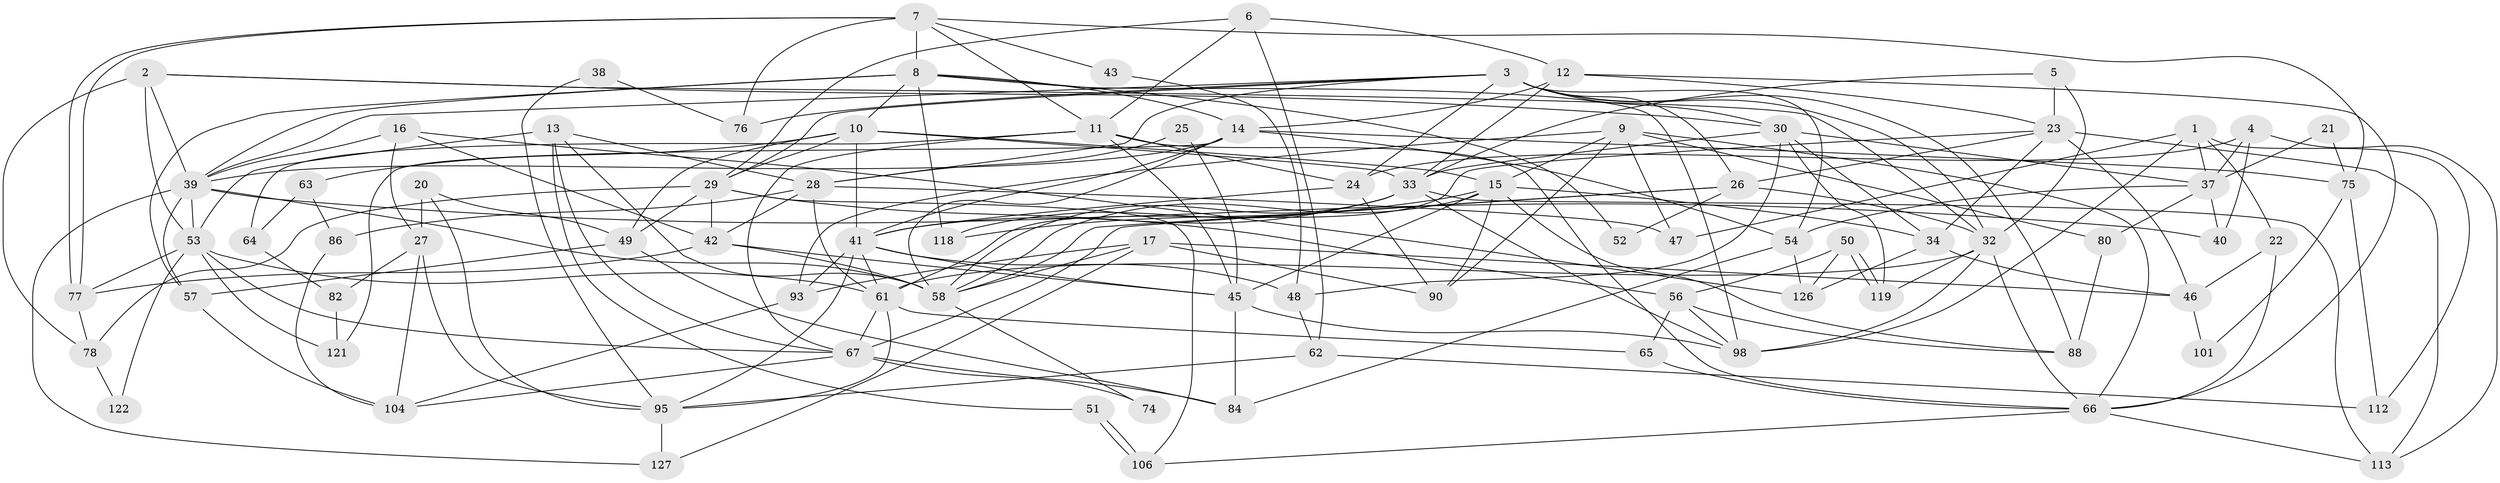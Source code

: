 // Generated by graph-tools (version 1.1) at 2025/24/03/03/25 07:24:04]
// undirected, 83 vertices, 206 edges
graph export_dot {
graph [start="1"]
  node [color=gray90,style=filled];
  1 [super="+102"];
  2 [super="+85"];
  3 [super="+60"];
  4;
  5 [super="+99"];
  6;
  7 [super="+114"];
  8 [super="+73"];
  9 [super="+97"];
  10 [super="+36"];
  11 [super="+55"];
  12;
  13 [super="+115"];
  14 [super="+70"];
  15 [super="+18"];
  16 [super="+116"];
  17 [super="+19"];
  20;
  21;
  22;
  23 [super="+59"];
  24;
  25;
  26 [super="+31"];
  27 [super="+92"];
  28 [super="+109"];
  29 [super="+35"];
  30 [super="+120"];
  32 [super="+69"];
  33 [super="+71"];
  34 [super="+44"];
  37 [super="+89"];
  38;
  39 [super="+105"];
  40;
  41 [super="+72"];
  42;
  43;
  45 [super="+124"];
  46 [super="+68"];
  47;
  48 [super="+91"];
  49;
  50;
  51;
  52;
  53 [super="+81"];
  54 [super="+125"];
  56 [super="+100"];
  57 [super="+96"];
  58 [super="+107"];
  61 [super="+87"];
  62;
  63;
  64;
  65;
  66 [super="+103"];
  67 [super="+79"];
  74;
  75 [super="+83"];
  76;
  77 [super="+110"];
  78;
  80;
  82;
  84 [super="+94"];
  86;
  88;
  90 [super="+117"];
  93 [super="+111"];
  95 [super="+123"];
  98 [super="+108"];
  101;
  104;
  106;
  112;
  113;
  118;
  119;
  121;
  122;
  126;
  127;
  1 -- 47;
  1 -- 22;
  1 -- 112;
  1 -- 37;
  1 -- 98;
  2 -- 39;
  2 -- 32;
  2 -- 78;
  2 -- 30;
  2 -- 53;
  3 -- 29;
  3 -- 28 [weight=2];
  3 -- 32;
  3 -- 76;
  3 -- 24;
  3 -- 26;
  3 -- 88;
  3 -- 39;
  3 -- 54;
  3 -- 30;
  4 -- 113;
  4 -- 24;
  4 -- 40;
  4 -- 37;
  5 -- 32;
  5 -- 23;
  5 -- 33;
  6 -- 12;
  6 -- 11;
  6 -- 29;
  6 -- 62;
  7 -- 77;
  7 -- 77;
  7 -- 43;
  7 -- 76;
  7 -- 8;
  7 -- 75;
  7 -- 11;
  8 -- 52 [weight=2];
  8 -- 118;
  8 -- 39;
  8 -- 14;
  8 -- 10;
  8 -- 57;
  8 -- 98;
  9 -- 15;
  9 -- 47;
  9 -- 80;
  9 -- 66;
  9 -- 90;
  9 -- 93;
  10 -- 33;
  10 -- 49;
  10 -- 63;
  10 -- 15;
  10 -- 29;
  10 -- 41;
  11 -- 67;
  11 -- 64;
  11 -- 66;
  11 -- 24;
  11 -- 45;
  12 -- 33;
  12 -- 14;
  12 -- 23;
  12 -- 66;
  13 -- 51;
  13 -- 58;
  13 -- 53;
  13 -- 28;
  13 -- 67;
  14 -- 75;
  14 -- 121;
  14 -- 58;
  14 -- 39;
  14 -- 54;
  14 -- 41;
  15 -- 88;
  15 -- 34;
  15 -- 90;
  15 -- 118;
  15 -- 58;
  15 -- 45;
  16 -- 126;
  16 -- 39;
  16 -- 42;
  16 -- 27;
  17 -- 58;
  17 -- 93 [weight=2];
  17 -- 127;
  17 -- 90;
  17 -- 46;
  20 -- 49;
  20 -- 95;
  20 -- 27;
  21 -- 37;
  21 -- 75;
  22 -- 46;
  22 -- 66;
  23 -- 34;
  23 -- 113;
  23 -- 61;
  23 -- 26;
  23 -- 46;
  24 -- 41;
  24 -- 90;
  25 -- 45;
  25 -- 28;
  26 -- 52;
  26 -- 67;
  26 -- 32;
  26 -- 58;
  27 -- 82;
  27 -- 104;
  27 -- 95;
  28 -- 61;
  28 -- 42;
  28 -- 86;
  28 -- 47;
  29 -- 106;
  29 -- 49;
  29 -- 56;
  29 -- 42;
  29 -- 78;
  30 -- 48;
  30 -- 33;
  30 -- 37;
  30 -- 119;
  30 -- 34;
  32 -- 98;
  32 -- 119;
  32 -- 61;
  32 -- 66;
  33 -- 41;
  33 -- 118;
  33 -- 98;
  33 -- 113;
  33 -- 58;
  34 -- 126;
  34 -- 46 [weight=2];
  37 -- 54;
  37 -- 80;
  37 -- 40;
  38 -- 95;
  38 -- 76;
  39 -- 57;
  39 -- 40;
  39 -- 58;
  39 -- 127;
  39 -- 53;
  41 -- 61;
  41 -- 93;
  41 -- 48;
  41 -- 45;
  41 -- 95;
  42 -- 45;
  42 -- 77;
  42 -- 58;
  43 -- 48;
  45 -- 84;
  45 -- 98;
  46 -- 101;
  48 -- 62;
  49 -- 57;
  49 -- 84;
  50 -- 56;
  50 -- 119;
  50 -- 119;
  50 -- 126;
  51 -- 106;
  51 -- 106;
  53 -- 121;
  53 -- 122;
  53 -- 77;
  53 -- 67;
  53 -- 61;
  54 -- 84;
  54 -- 126;
  56 -- 88;
  56 -- 65;
  56 -- 98;
  57 -- 104;
  58 -- 74;
  61 -- 65;
  61 -- 67;
  61 -- 95;
  62 -- 95;
  62 -- 112;
  63 -- 86;
  63 -- 64;
  64 -- 82;
  65 -- 66;
  66 -- 106;
  66 -- 113;
  67 -- 74;
  67 -- 104;
  67 -- 84;
  75 -- 112;
  75 -- 101;
  77 -- 78;
  78 -- 122;
  80 -- 88;
  82 -- 121;
  86 -- 104;
  93 -- 104;
  95 -- 127;
}

